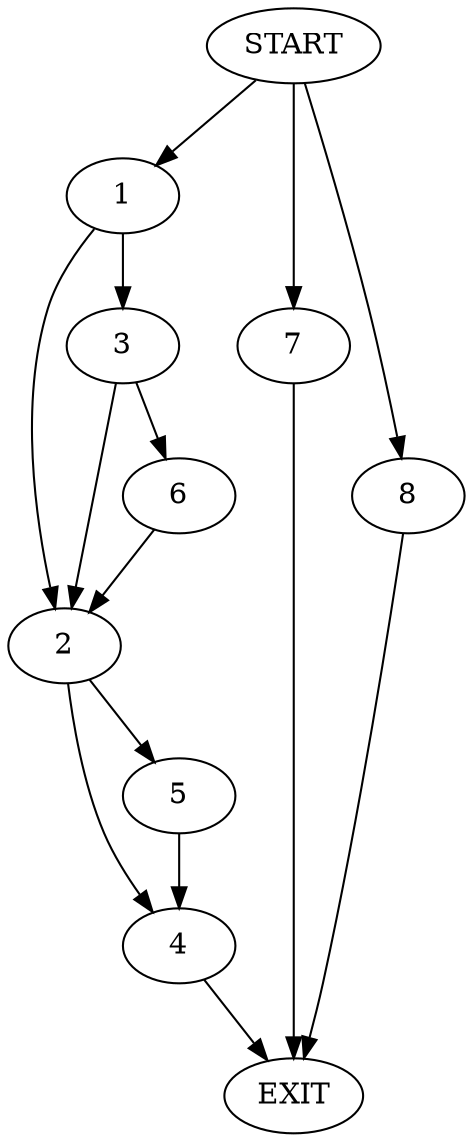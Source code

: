 digraph {
0 [label="START"]
9 [label="EXIT"]
0 -> 1
1 -> 2
1 -> 3
2 -> 4
2 -> 5
3 -> 6
3 -> 2
6 -> 2
5 -> 4
4 -> 9
0 -> 7
7 -> 9
0 -> 8
8 -> 9
}
